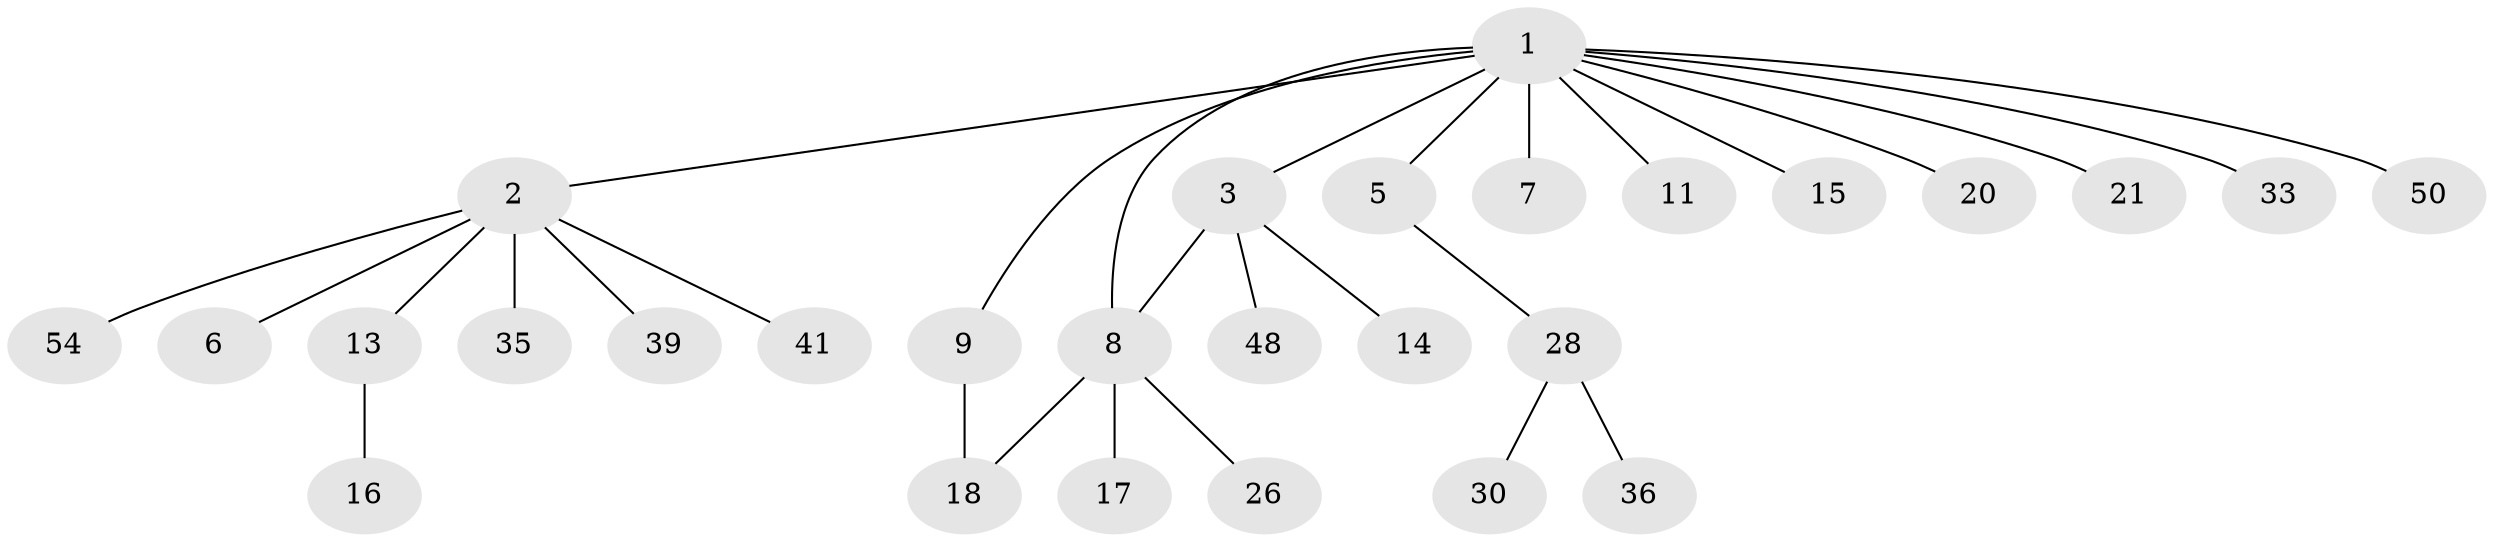 // original degree distribution, {14: 0.017543859649122806, 7: 0.03508771929824561, 6: 0.017543859649122806, 3: 0.07017543859649122, 4: 0.03508771929824561, 1: 0.5614035087719298, 2: 0.24561403508771928, 8: 0.017543859649122806}
// Generated by graph-tools (version 1.1) at 2025/14/03/09/25 04:14:24]
// undirected, 28 vertices, 29 edges
graph export_dot {
graph [start="1"]
  node [color=gray90,style=filled];
  1 [super="+4"];
  2;
  3 [super="+31"];
  5 [super="+27+57"];
  6;
  7 [super="+43"];
  8 [super="+34+52+47+10"];
  9 [super="+29"];
  11 [super="+55"];
  13;
  14;
  15 [super="+32"];
  16 [super="+44"];
  17;
  18;
  20 [super="+45"];
  21 [super="+49+56+25"];
  26 [super="+53"];
  28;
  30;
  33 [super="+46"];
  35;
  36 [super="+38+40"];
  39;
  41 [super="+42"];
  48;
  50;
  54;
  1 -- 2;
  1 -- 3;
  1 -- 5;
  1 -- 7;
  1 -- 9;
  1 -- 11;
  1 -- 15;
  1 -- 20;
  1 -- 21;
  1 -- 33;
  1 -- 50;
  1 -- 8 [weight=2];
  2 -- 6;
  2 -- 13;
  2 -- 35;
  2 -- 39;
  2 -- 41;
  2 -- 54;
  3 -- 8 [weight=2];
  3 -- 14;
  3 -- 48;
  5 -- 28;
  8 -- 17;
  8 -- 18;
  8 -- 26;
  9 -- 18;
  13 -- 16;
  28 -- 30;
  28 -- 36;
}
